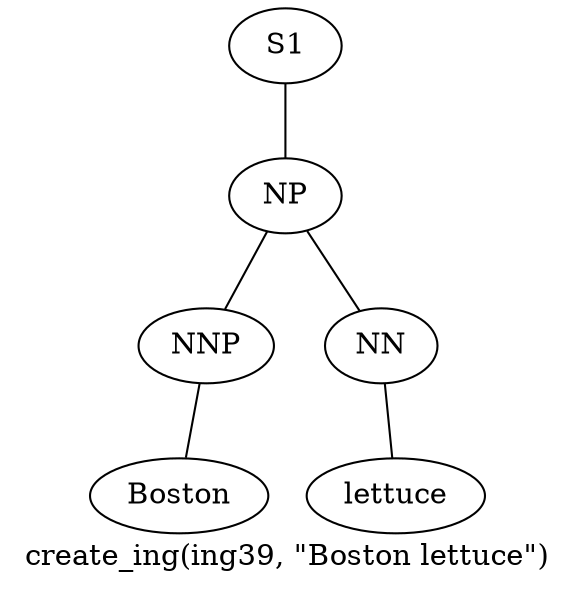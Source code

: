 graph SyntaxGraph {
	label = "create_ing(ing39, \"Boston lettuce\")";
	Node0 [label="S1"];
	Node1 [label="NP"];
	Node2 [label="NNP"];
	Node3 [label="Boston"];
	Node4 [label="NN"];
	Node5 [label="lettuce"];

	Node0 -- Node1;
	Node1 -- Node2;
	Node1 -- Node4;
	Node2 -- Node3;
	Node4 -- Node5;
}